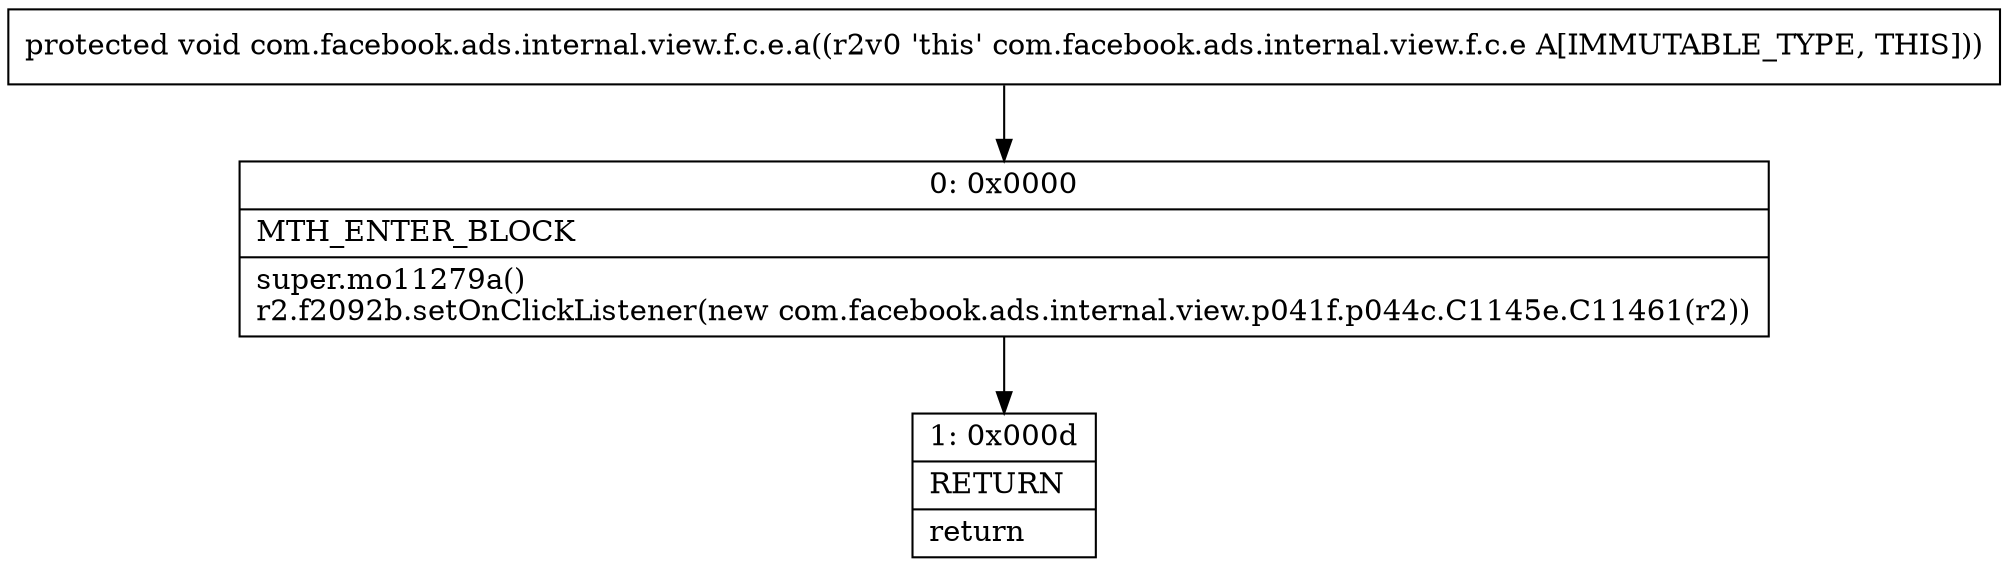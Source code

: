 digraph "CFG forcom.facebook.ads.internal.view.f.c.e.a()V" {
Node_0 [shape=record,label="{0\:\ 0x0000|MTH_ENTER_BLOCK\l|super.mo11279a()\lr2.f2092b.setOnClickListener(new com.facebook.ads.internal.view.p041f.p044c.C1145e.C11461(r2))\l}"];
Node_1 [shape=record,label="{1\:\ 0x000d|RETURN\l|return\l}"];
MethodNode[shape=record,label="{protected void com.facebook.ads.internal.view.f.c.e.a((r2v0 'this' com.facebook.ads.internal.view.f.c.e A[IMMUTABLE_TYPE, THIS])) }"];
MethodNode -> Node_0;
Node_0 -> Node_1;
}

